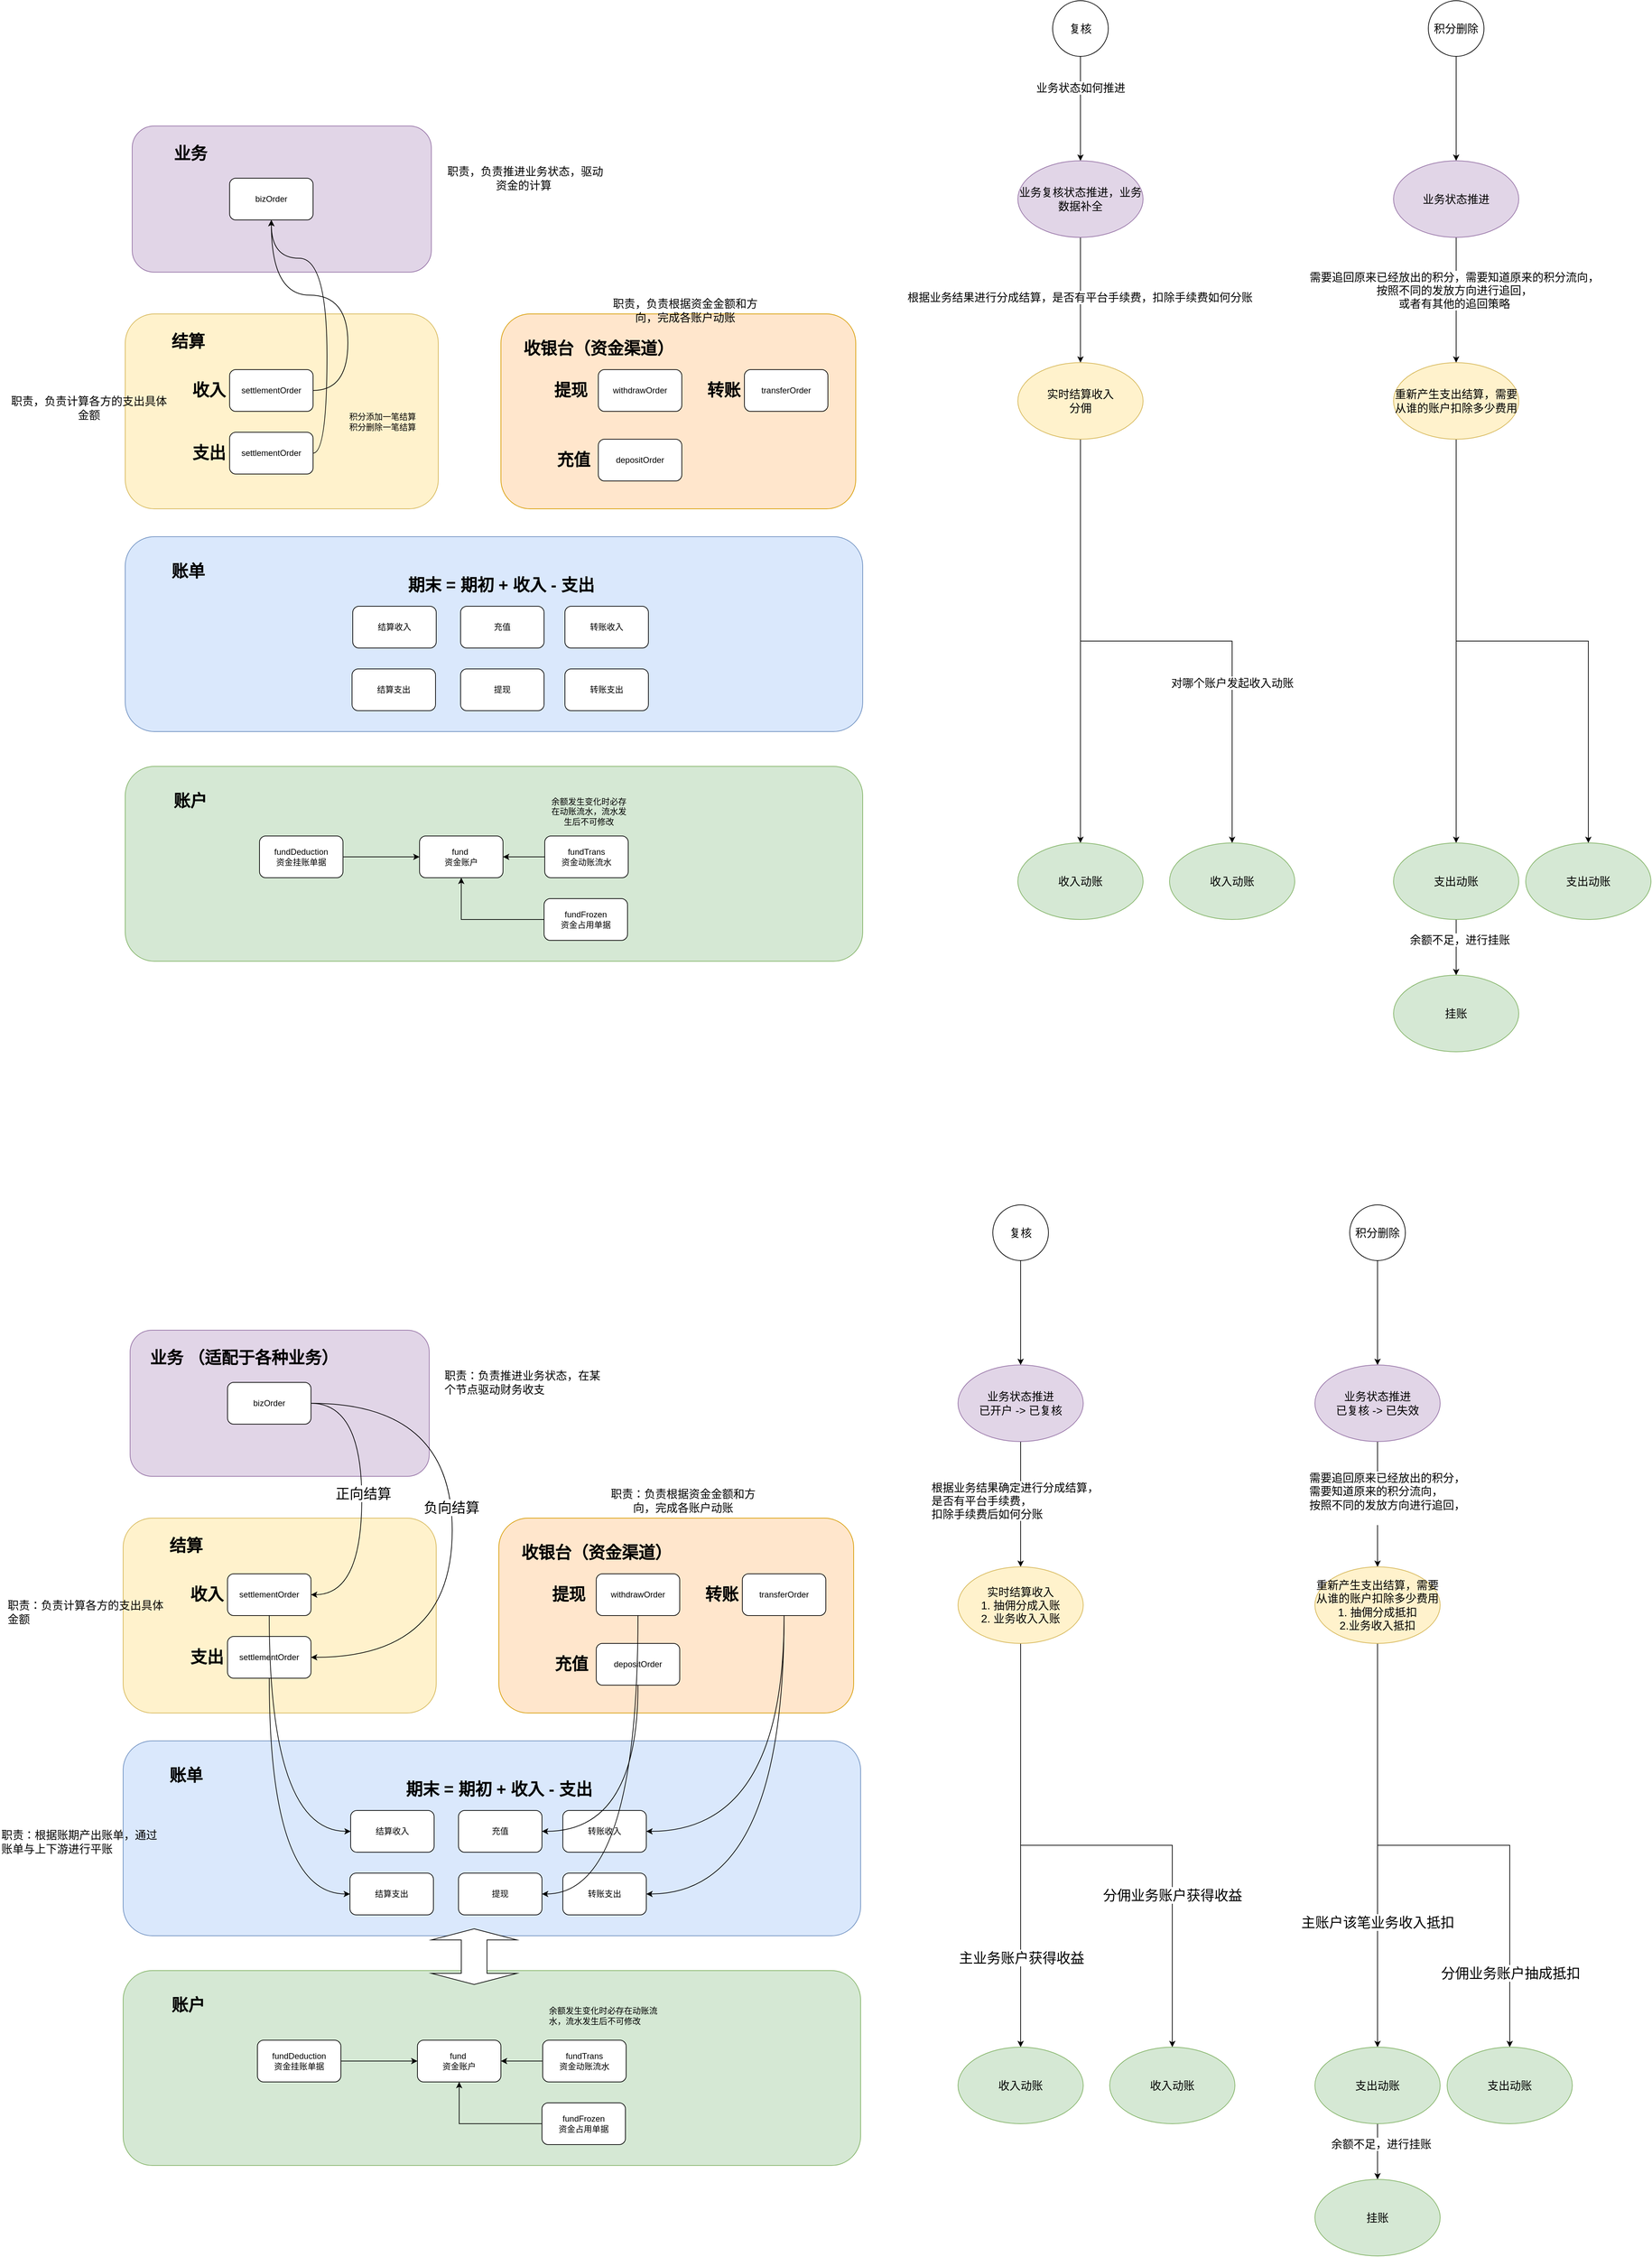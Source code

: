 <mxfile version="24.7.17">
  <diagram name="Page-1" id="vIbstCNoSWVD-QdiPi1U">
    <mxGraphModel dx="4247" dy="4295" grid="1" gridSize="10" guides="1" tooltips="1" connect="1" arrows="1" fold="1" page="1" pageScale="1" pageWidth="827" pageHeight="1169" math="0" shadow="0">
      <root>
        <mxCell id="0" />
        <mxCell id="1" parent="0" />
        <mxCell id="Ge4TA9jkR1d-FdP0cKFU-1" value="" style="rounded=1;whiteSpace=wrap;html=1;fillColor=#fff2cc;strokeColor=#d6b656;" parent="1" vertex="1">
          <mxGeometry x="-233" y="-1050" width="450" height="280" as="geometry" />
        </mxCell>
        <mxCell id="Ge4TA9jkR1d-FdP0cKFU-2" value="结算" style="text;strokeColor=none;fillColor=none;html=1;fontSize=24;fontStyle=1;verticalAlign=middle;align=center;" parent="1" vertex="1">
          <mxGeometry x="-193" y="-1030" width="100" height="40" as="geometry" />
        </mxCell>
        <mxCell id="Ge4TA9jkR1d-FdP0cKFU-3" value="settlementOrder" style="rounded=1;whiteSpace=wrap;html=1;" parent="1" vertex="1">
          <mxGeometry x="-83" y="-970" width="120" height="60" as="geometry" />
        </mxCell>
        <mxCell id="Ge4TA9jkR1d-FdP0cKFU-4" value="" style="rounded=1;whiteSpace=wrap;html=1;fillColor=#e1d5e7;strokeColor=#9673a6;" parent="1" vertex="1">
          <mxGeometry x="-223" y="-1320" width="430" height="210" as="geometry" />
        </mxCell>
        <mxCell id="Ge4TA9jkR1d-FdP0cKFU-5" value="&amp;nbsp;业务" style="text;strokeColor=none;fillColor=none;html=1;fontSize=24;fontStyle=1;verticalAlign=middle;align=center;" parent="1" vertex="1">
          <mxGeometry x="-193" y="-1300" width="100" height="40" as="geometry" />
        </mxCell>
        <mxCell id="Ge4TA9jkR1d-FdP0cKFU-6" value="bizOrder" style="rounded=1;whiteSpace=wrap;html=1;" parent="1" vertex="1">
          <mxGeometry x="-83" y="-1245" width="120" height="60" as="geometry" />
        </mxCell>
        <mxCell id="Ge4TA9jkR1d-FdP0cKFU-7" style="edgeStyle=orthogonalEdgeStyle;rounded=0;orthogonalLoop=1;jettySize=auto;html=1;exitX=1;exitY=0.5;exitDx=0;exitDy=0;entryX=0.5;entryY=1;entryDx=0;entryDy=0;curved=1;" parent="1" source="Ge4TA9jkR1d-FdP0cKFU-8" target="Ge4TA9jkR1d-FdP0cKFU-6" edge="1">
          <mxGeometry relative="1" as="geometry">
            <Array as="points">
              <mxPoint x="57" y="-850" />
              <mxPoint x="57" y="-1130" />
              <mxPoint x="-23" y="-1130" />
            </Array>
          </mxGeometry>
        </mxCell>
        <mxCell id="Ge4TA9jkR1d-FdP0cKFU-8" value="settlementOrder" style="rounded=1;whiteSpace=wrap;html=1;" parent="1" vertex="1">
          <mxGeometry x="-83" y="-880" width="120" height="60" as="geometry" />
        </mxCell>
        <mxCell id="Ge4TA9jkR1d-FdP0cKFU-9" value="收入" style="text;strokeColor=none;fillColor=none;html=1;fontSize=24;fontStyle=1;verticalAlign=middle;align=center;" parent="1" vertex="1">
          <mxGeometry x="-163" y="-960" width="100" height="40" as="geometry" />
        </mxCell>
        <mxCell id="Ge4TA9jkR1d-FdP0cKFU-10" value="支出" style="text;strokeColor=none;fillColor=none;html=1;fontSize=24;fontStyle=1;verticalAlign=middle;align=center;" parent="1" vertex="1">
          <mxGeometry x="-163" y="-870" width="100" height="40" as="geometry" />
        </mxCell>
        <mxCell id="Ge4TA9jkR1d-FdP0cKFU-11" style="edgeStyle=orthogonalEdgeStyle;rounded=0;orthogonalLoop=1;jettySize=auto;html=1;exitX=1;exitY=0.5;exitDx=0;exitDy=0;curved=1;" parent="1" source="Ge4TA9jkR1d-FdP0cKFU-3" target="Ge4TA9jkR1d-FdP0cKFU-6" edge="1">
          <mxGeometry relative="1" as="geometry">
            <mxPoint x="397" y="-1230" as="targetPoint" />
            <Array as="points">
              <mxPoint x="87" y="-940" />
              <mxPoint x="87" y="-1077" />
              <mxPoint x="-23" y="-1077" />
            </Array>
          </mxGeometry>
        </mxCell>
        <mxCell id="Ge4TA9jkR1d-FdP0cKFU-12" value="积分添加一笔结算&lt;div&gt;积分删除一笔结算&lt;/div&gt;" style="text;html=1;align=center;verticalAlign=middle;whiteSpace=wrap;rounded=0;" parent="1" vertex="1">
          <mxGeometry x="57" y="-910" width="160" height="30" as="geometry" />
        </mxCell>
        <mxCell id="Ge4TA9jkR1d-FdP0cKFU-13" value="" style="rounded=1;whiteSpace=wrap;html=1;fillColor=#ffe6cc;strokeColor=#d79b00;" parent="1" vertex="1">
          <mxGeometry x="307" y="-1050" width="510" height="280" as="geometry" />
        </mxCell>
        <mxCell id="Ge4TA9jkR1d-FdP0cKFU-15" value="收银台（资金渠道）" style="text;strokeColor=none;fillColor=none;html=1;fontSize=24;fontStyle=1;verticalAlign=middle;align=center;" parent="1" vertex="1">
          <mxGeometry x="397" y="-1020" width="100" height="40" as="geometry" />
        </mxCell>
        <mxCell id="Ge4TA9jkR1d-FdP0cKFU-16" value="withdrawOrder" style="rounded=1;whiteSpace=wrap;html=1;" parent="1" vertex="1">
          <mxGeometry x="447" y="-970" width="120" height="60" as="geometry" />
        </mxCell>
        <mxCell id="Ge4TA9jkR1d-FdP0cKFU-17" value="depositOrder" style="rounded=1;whiteSpace=wrap;html=1;" parent="1" vertex="1">
          <mxGeometry x="447" y="-870" width="120" height="60" as="geometry" />
        </mxCell>
        <mxCell id="Ge4TA9jkR1d-FdP0cKFU-18" value="提现" style="text;strokeColor=none;fillColor=none;html=1;fontSize=24;fontStyle=1;verticalAlign=middle;align=center;" parent="1" vertex="1">
          <mxGeometry x="357" y="-960" width="100" height="40" as="geometry" />
        </mxCell>
        <mxCell id="Ge4TA9jkR1d-FdP0cKFU-19" value="充值" style="text;strokeColor=none;fillColor=none;html=1;fontSize=24;fontStyle=1;verticalAlign=middle;align=center;" parent="1" vertex="1">
          <mxGeometry x="361" y="-860" width="100" height="40" as="geometry" />
        </mxCell>
        <mxCell id="Ge4TA9jkR1d-FdP0cKFU-20" value="transferOrder" style="rounded=1;whiteSpace=wrap;html=1;" parent="1" vertex="1">
          <mxGeometry x="657" y="-970" width="120" height="60" as="geometry" />
        </mxCell>
        <mxCell id="Ge4TA9jkR1d-FdP0cKFU-21" value="转账" style="text;strokeColor=none;fillColor=none;html=1;fontSize=24;fontStyle=1;verticalAlign=middle;align=center;" parent="1" vertex="1">
          <mxGeometry x="577" y="-960" width="100" height="40" as="geometry" />
        </mxCell>
        <mxCell id="Ge4TA9jkR1d-FdP0cKFU-22" value="" style="rounded=1;whiteSpace=wrap;html=1;fillColor=#dae8fc;strokeColor=#6c8ebf;" parent="1" vertex="1">
          <mxGeometry x="-233" y="-730" width="1060" height="280" as="geometry" />
        </mxCell>
        <mxCell id="Ge4TA9jkR1d-FdP0cKFU-23" value="账单" style="text;strokeColor=none;fillColor=none;html=1;fontSize=24;fontStyle=1;verticalAlign=middle;align=center;" parent="1" vertex="1">
          <mxGeometry x="-193" y="-700" width="100" height="40" as="geometry" />
        </mxCell>
        <mxCell id="Ge4TA9jkR1d-FdP0cKFU-24" value="期末 = 期初 + 收入 - 支出" style="text;strokeColor=none;fillColor=none;html=1;fontSize=24;fontStyle=1;verticalAlign=middle;align=center;" parent="1" vertex="1">
          <mxGeometry x="257" y="-680" width="100" height="40" as="geometry" />
        </mxCell>
        <mxCell id="Ge4TA9jkR1d-FdP0cKFU-25" value="结算收入" style="rounded=1;whiteSpace=wrap;html=1;" parent="1" vertex="1">
          <mxGeometry x="94" y="-630" width="120" height="60" as="geometry" />
        </mxCell>
        <mxCell id="Ge4TA9jkR1d-FdP0cKFU-26" value="充值" style="rounded=1;whiteSpace=wrap;html=1;" parent="1" vertex="1">
          <mxGeometry x="249" y="-630" width="120" height="60" as="geometry" />
        </mxCell>
        <mxCell id="Ge4TA9jkR1d-FdP0cKFU-27" value="转账收入" style="rounded=1;whiteSpace=wrap;html=1;" parent="1" vertex="1">
          <mxGeometry x="399" y="-630" width="120" height="60" as="geometry" />
        </mxCell>
        <mxCell id="Ge4TA9jkR1d-FdP0cKFU-28" value="结算支出" style="rounded=1;whiteSpace=wrap;html=1;" parent="1" vertex="1">
          <mxGeometry x="93" y="-540" width="120" height="60" as="geometry" />
        </mxCell>
        <mxCell id="Ge4TA9jkR1d-FdP0cKFU-29" value="提现" style="rounded=1;whiteSpace=wrap;html=1;" parent="1" vertex="1">
          <mxGeometry x="249" y="-540" width="120" height="60" as="geometry" />
        </mxCell>
        <mxCell id="Ge4TA9jkR1d-FdP0cKFU-30" value="转账支出" style="rounded=1;whiteSpace=wrap;html=1;" parent="1" vertex="1">
          <mxGeometry x="399" y="-540" width="120" height="60" as="geometry" />
        </mxCell>
        <mxCell id="Ge4TA9jkR1d-FdP0cKFU-31" value="" style="rounded=1;whiteSpace=wrap;html=1;fillColor=#d5e8d4;strokeColor=#82b366;" parent="1" vertex="1">
          <mxGeometry x="-233" y="-400" width="1060" height="280" as="geometry" />
        </mxCell>
        <mxCell id="Ge4TA9jkR1d-FdP0cKFU-32" value="账户" style="text;strokeColor=none;fillColor=none;html=1;fontSize=24;fontStyle=1;verticalAlign=middle;align=center;" parent="1" vertex="1">
          <mxGeometry x="-190" y="-370" width="100" height="40" as="geometry" />
        </mxCell>
        <mxCell id="Ge4TA9jkR1d-FdP0cKFU-33" value="fund&amp;nbsp;&lt;div&gt;资金账户&lt;/div&gt;" style="rounded=1;whiteSpace=wrap;html=1;" parent="1" vertex="1">
          <mxGeometry x="190" y="-300" width="120" height="60" as="geometry" />
        </mxCell>
        <mxCell id="Ge4TA9jkR1d-FdP0cKFU-34" style="edgeStyle=orthogonalEdgeStyle;rounded=0;orthogonalLoop=1;jettySize=auto;html=1;exitX=0;exitY=0.5;exitDx=0;exitDy=0;entryX=1;entryY=0.5;entryDx=0;entryDy=0;" parent="1" source="Ge4TA9jkR1d-FdP0cKFU-35" target="Ge4TA9jkR1d-FdP0cKFU-33" edge="1">
          <mxGeometry relative="1" as="geometry" />
        </mxCell>
        <mxCell id="Ge4TA9jkR1d-FdP0cKFU-35" value="fund&lt;span style=&quot;background-color: initial;&quot;&gt;T&lt;/span&gt;&lt;span style=&quot;background-color: initial;&quot;&gt;rans&lt;/span&gt;&lt;div&gt;&lt;div&gt;资金动账流水&lt;/div&gt;&lt;/div&gt;" style="rounded=1;whiteSpace=wrap;html=1;" parent="1" vertex="1">
          <mxGeometry x="370" y="-300" width="120" height="60" as="geometry" />
        </mxCell>
        <mxCell id="Ge4TA9jkR1d-FdP0cKFU-36" value="余额发生变化时必存在动账流水，流水发生后不可修改" style="text;html=1;align=center;verticalAlign=middle;whiteSpace=wrap;rounded=0;" parent="1" vertex="1">
          <mxGeometry x="377" y="-350" width="113" height="30" as="geometry" />
        </mxCell>
        <mxCell id="Ge4TA9jkR1d-FdP0cKFU-37" style="edgeStyle=orthogonalEdgeStyle;rounded=0;orthogonalLoop=1;jettySize=auto;html=1;exitX=0;exitY=0.5;exitDx=0;exitDy=0;" parent="1" source="Ge4TA9jkR1d-FdP0cKFU-38" target="Ge4TA9jkR1d-FdP0cKFU-33" edge="1">
          <mxGeometry relative="1" as="geometry" />
        </mxCell>
        <mxCell id="Ge4TA9jkR1d-FdP0cKFU-38" value="fundFrozen&lt;div&gt;&lt;div&gt;资金占用单据&lt;/div&gt;&lt;/div&gt;" style="rounded=1;whiteSpace=wrap;html=1;" parent="1" vertex="1">
          <mxGeometry x="369" y="-210" width="120" height="60" as="geometry" />
        </mxCell>
        <mxCell id="Ge4TA9jkR1d-FdP0cKFU-39" style="edgeStyle=orthogonalEdgeStyle;rounded=0;orthogonalLoop=1;jettySize=auto;html=1;exitX=1;exitY=0.5;exitDx=0;exitDy=0;" parent="1" source="Ge4TA9jkR1d-FdP0cKFU-40" target="Ge4TA9jkR1d-FdP0cKFU-33" edge="1">
          <mxGeometry relative="1" as="geometry" />
        </mxCell>
        <mxCell id="Ge4TA9jkR1d-FdP0cKFU-40" value="fundDeduction&lt;div&gt;&lt;div&gt;资金挂账单据&lt;/div&gt;&lt;/div&gt;" style="rounded=1;whiteSpace=wrap;html=1;" parent="1" vertex="1">
          <mxGeometry x="-40" y="-300" width="120" height="60" as="geometry" />
        </mxCell>
        <mxCell id="Ge4TA9jkR1d-FdP0cKFU-41" style="edgeStyle=orthogonalEdgeStyle;rounded=0;orthogonalLoop=1;jettySize=auto;html=1;exitX=0.5;exitY=1;exitDx=0;exitDy=0;entryX=0.5;entryY=0;entryDx=0;entryDy=0;" parent="1" source="Ge4TA9jkR1d-FdP0cKFU-43" target="Ge4TA9jkR1d-FdP0cKFU-47" edge="1">
          <mxGeometry relative="1" as="geometry" />
        </mxCell>
        <mxCell id="Ge4TA9jkR1d-FdP0cKFU-42" value="&lt;font style=&quot;font-size: 16px;&quot;&gt;业务状态如何推进&lt;/font&gt;" style="edgeLabel;html=1;align=center;verticalAlign=middle;resizable=0;points=[];" parent="Ge4TA9jkR1d-FdP0cKFU-41" vertex="1" connectable="0">
          <mxGeometry x="-0.388" relative="1" as="geometry">
            <mxPoint y="-1" as="offset" />
          </mxGeometry>
        </mxCell>
        <mxCell id="Ge4TA9jkR1d-FdP0cKFU-43" value="&lt;font style=&quot;font-size: 16px;&quot;&gt;复核&lt;/font&gt;" style="ellipse;whiteSpace=wrap;html=1;aspect=fixed;" parent="1" vertex="1">
          <mxGeometry x="1100" y="-1500" width="80" height="80" as="geometry" />
        </mxCell>
        <mxCell id="Ge4TA9jkR1d-FdP0cKFU-45" style="edgeStyle=orthogonalEdgeStyle;rounded=0;orthogonalLoop=1;jettySize=auto;html=1;exitX=0.5;exitY=1;exitDx=0;exitDy=0;entryX=0.5;entryY=0;entryDx=0;entryDy=0;" parent="1" source="Ge4TA9jkR1d-FdP0cKFU-47" target="Ge4TA9jkR1d-FdP0cKFU-52" edge="1">
          <mxGeometry relative="1" as="geometry" />
        </mxCell>
        <mxCell id="Ge4TA9jkR1d-FdP0cKFU-46" value="&lt;font style=&quot;font-size: 16px;&quot;&gt;根据业务结果进行分成结算，是否有平台手续费，扣除手续费如何分账&lt;/font&gt;" style="edgeLabel;html=1;align=center;verticalAlign=middle;resizable=0;points=[];" parent="Ge4TA9jkR1d-FdP0cKFU-45" vertex="1" connectable="0">
          <mxGeometry x="-0.04" y="-1" relative="1" as="geometry">
            <mxPoint y="-1" as="offset" />
          </mxGeometry>
        </mxCell>
        <mxCell id="Ge4TA9jkR1d-FdP0cKFU-47" value="&lt;font style=&quot;font-size: 16px;&quot;&gt;业务复核状态推进，业务数据补全&lt;/font&gt;" style="ellipse;whiteSpace=wrap;html=1;fillColor=#e1d5e7;strokeColor=#9673a6;" parent="1" vertex="1">
          <mxGeometry x="1050" y="-1270" width="180" height="110" as="geometry" />
        </mxCell>
        <mxCell id="Ge4TA9jkR1d-FdP0cKFU-49" style="edgeStyle=orthogonalEdgeStyle;rounded=0;orthogonalLoop=1;jettySize=auto;html=1;exitX=0.5;exitY=1;exitDx=0;exitDy=0;entryX=0.5;entryY=0;entryDx=0;entryDy=0;" parent="1" source="Ge4TA9jkR1d-FdP0cKFU-52" target="Ge4TA9jkR1d-FdP0cKFU-54" edge="1">
          <mxGeometry relative="1" as="geometry" />
        </mxCell>
        <mxCell id="Ge4TA9jkR1d-FdP0cKFU-50" style="edgeStyle=orthogonalEdgeStyle;rounded=0;orthogonalLoop=1;jettySize=auto;html=1;exitX=0.5;exitY=1;exitDx=0;exitDy=0;entryX=0.5;entryY=0;entryDx=0;entryDy=0;" parent="1" source="Ge4TA9jkR1d-FdP0cKFU-52" target="Ge4TA9jkR1d-FdP0cKFU-55" edge="1">
          <mxGeometry relative="1" as="geometry" />
        </mxCell>
        <mxCell id="Ge4TA9jkR1d-FdP0cKFU-51" value="&lt;font style=&quot;font-size: 16px;&quot;&gt;对哪个账户发起收入动账&lt;/font&gt;" style="edgeLabel;html=1;align=center;verticalAlign=middle;resizable=0;points=[];" parent="Ge4TA9jkR1d-FdP0cKFU-50" vertex="1" connectable="0">
          <mxGeometry x="0.422" relative="1" as="geometry">
            <mxPoint as="offset" />
          </mxGeometry>
        </mxCell>
        <mxCell id="Ge4TA9jkR1d-FdP0cKFU-52" value="&lt;font style=&quot;font-size: 16px;&quot;&gt;实时结算收入&lt;/font&gt;&lt;div style=&quot;font-size: 16px;&quot;&gt;&lt;font style=&quot;font-size: 16px;&quot;&gt;分佣&lt;/font&gt;&lt;/div&gt;" style="ellipse;whiteSpace=wrap;html=1;fillColor=#fff2cc;strokeColor=#d6b656;" parent="1" vertex="1">
          <mxGeometry x="1050" y="-980" width="180" height="110" as="geometry" />
        </mxCell>
        <mxCell id="Ge4TA9jkR1d-FdP0cKFU-54" value="&lt;font style=&quot;font-size: 16px;&quot;&gt;收入动账&lt;/font&gt;" style="ellipse;whiteSpace=wrap;html=1;fillColor=#d5e8d4;strokeColor=#82b366;" parent="1" vertex="1">
          <mxGeometry x="1050" y="-290" width="180" height="110" as="geometry" />
        </mxCell>
        <mxCell id="Ge4TA9jkR1d-FdP0cKFU-55" value="&lt;font style=&quot;font-size: 16px;&quot;&gt;收入动账&lt;/font&gt;" style="ellipse;whiteSpace=wrap;html=1;fillColor=#d5e8d4;strokeColor=#82b366;" parent="1" vertex="1">
          <mxGeometry x="1268" y="-290" width="180" height="110" as="geometry" />
        </mxCell>
        <mxCell id="Ge4TA9jkR1d-FdP0cKFU-56" style="edgeStyle=orthogonalEdgeStyle;rounded=0;orthogonalLoop=1;jettySize=auto;html=1;exitX=0.5;exitY=1;exitDx=0;exitDy=0;entryX=0.5;entryY=0;entryDx=0;entryDy=0;" parent="1" source="Ge4TA9jkR1d-FdP0cKFU-57" target="Ge4TA9jkR1d-FdP0cKFU-61" edge="1">
          <mxGeometry relative="1" as="geometry" />
        </mxCell>
        <mxCell id="Ge4TA9jkR1d-FdP0cKFU-57" value="&lt;font style=&quot;font-size: 16px;&quot;&gt;积分删除&lt;/font&gt;" style="ellipse;whiteSpace=wrap;html=1;aspect=fixed;" parent="1" vertex="1">
          <mxGeometry x="1640" y="-1500" width="80" height="80" as="geometry" />
        </mxCell>
        <mxCell id="Ge4TA9jkR1d-FdP0cKFU-58" style="edgeStyle=orthogonalEdgeStyle;rounded=0;orthogonalLoop=1;jettySize=auto;html=1;exitX=0.5;exitY=1;exitDx=0;exitDy=0;entryX=0.5;entryY=0;entryDx=0;entryDy=0;" parent="1" source="Ge4TA9jkR1d-FdP0cKFU-61" target="Ge4TA9jkR1d-FdP0cKFU-65" edge="1">
          <mxGeometry relative="1" as="geometry" />
        </mxCell>
        <mxCell id="Ge4TA9jkR1d-FdP0cKFU-59" value="&lt;font style=&quot;font-size: 16px;&quot;&gt;需要追回原来已经放出的积分，需要知道原来的积分流向，&lt;/font&gt;&lt;div&gt;&lt;font style=&quot;font-size: 16px;&quot;&gt;按照不同的发放方向进行追回，&lt;/font&gt;&lt;div style=&quot;font-size: 16px;&quot;&gt;&lt;font style=&quot;font-size: 16px;&quot;&gt;或者有其他的追回策略&lt;/font&gt;&lt;/div&gt;&lt;/div&gt;" style="edgeLabel;html=1;align=center;verticalAlign=middle;resizable=0;points=[];" parent="Ge4TA9jkR1d-FdP0cKFU-58" vertex="1" connectable="0">
          <mxGeometry x="-0.158" y="-3" relative="1" as="geometry">
            <mxPoint as="offset" />
          </mxGeometry>
        </mxCell>
        <mxCell id="Ge4TA9jkR1d-FdP0cKFU-61" value="&lt;font style=&quot;font-size: 16px;&quot;&gt;业务状态推进&lt;/font&gt;" style="ellipse;whiteSpace=wrap;html=1;fillColor=#e1d5e7;strokeColor=#9673a6;" parent="1" vertex="1">
          <mxGeometry x="1590" y="-1270" width="180" height="110" as="geometry" />
        </mxCell>
        <mxCell id="Ge4TA9jkR1d-FdP0cKFU-63" style="edgeStyle=orthogonalEdgeStyle;rounded=0;orthogonalLoop=1;jettySize=auto;html=1;exitX=0.5;exitY=1;exitDx=0;exitDy=0;entryX=0.5;entryY=0;entryDx=0;entryDy=0;" parent="1" source="Ge4TA9jkR1d-FdP0cKFU-65" target="Ge4TA9jkR1d-FdP0cKFU-68" edge="1">
          <mxGeometry relative="1" as="geometry" />
        </mxCell>
        <mxCell id="Ge4TA9jkR1d-FdP0cKFU-64" style="edgeStyle=orthogonalEdgeStyle;rounded=0;orthogonalLoop=1;jettySize=auto;html=1;exitX=0.5;exitY=1;exitDx=0;exitDy=0;entryX=0.5;entryY=0;entryDx=0;entryDy=0;" parent="1" source="Ge4TA9jkR1d-FdP0cKFU-65" target="Ge4TA9jkR1d-FdP0cKFU-70" edge="1">
          <mxGeometry relative="1" as="geometry" />
        </mxCell>
        <mxCell id="Ge4TA9jkR1d-FdP0cKFU-65" value="&lt;font style=&quot;font-size: 16px;&quot;&gt;重新产生支出结算，需要从谁的账户扣除多少费用&lt;/font&gt;" style="ellipse;whiteSpace=wrap;html=1;fillColor=#fff2cc;strokeColor=#d6b656;" parent="1" vertex="1">
          <mxGeometry x="1590" y="-980" width="180" height="110" as="geometry" />
        </mxCell>
        <mxCell id="Ge4TA9jkR1d-FdP0cKFU-66" style="edgeStyle=orthogonalEdgeStyle;rounded=0;orthogonalLoop=1;jettySize=auto;html=1;exitX=0.5;exitY=1;exitDx=0;exitDy=0;entryX=0.5;entryY=0;entryDx=0;entryDy=0;" parent="1" source="Ge4TA9jkR1d-FdP0cKFU-68" target="Ge4TA9jkR1d-FdP0cKFU-69" edge="1">
          <mxGeometry relative="1" as="geometry" />
        </mxCell>
        <mxCell id="Ge4TA9jkR1d-FdP0cKFU-67" value="&lt;font style=&quot;font-size: 16px;&quot;&gt;余额不足，进行挂账&lt;/font&gt;" style="edgeLabel;html=1;align=center;verticalAlign=middle;resizable=0;points=[];" parent="Ge4TA9jkR1d-FdP0cKFU-66" vertex="1" connectable="0">
          <mxGeometry x="-0.267" y="5" relative="1" as="geometry">
            <mxPoint y="-1" as="offset" />
          </mxGeometry>
        </mxCell>
        <mxCell id="Ge4TA9jkR1d-FdP0cKFU-68" value="&lt;font style=&quot;font-size: 16px;&quot;&gt;支出动账&lt;/font&gt;" style="ellipse;whiteSpace=wrap;html=1;fillColor=#d5e8d4;strokeColor=#82b366;" parent="1" vertex="1">
          <mxGeometry x="1590" y="-290" width="180" height="110" as="geometry" />
        </mxCell>
        <mxCell id="Ge4TA9jkR1d-FdP0cKFU-69" value="&lt;font style=&quot;font-size: 16px;&quot;&gt;挂账&lt;/font&gt;" style="ellipse;whiteSpace=wrap;html=1;fillColor=#d5e8d4;strokeColor=#82b366;" parent="1" vertex="1">
          <mxGeometry x="1590" y="-100" width="180" height="110" as="geometry" />
        </mxCell>
        <mxCell id="Ge4TA9jkR1d-FdP0cKFU-70" value="&lt;font style=&quot;font-size: 16px;&quot;&gt;支出动账&lt;/font&gt;" style="ellipse;whiteSpace=wrap;html=1;fillColor=#d5e8d4;strokeColor=#82b366;" parent="1" vertex="1">
          <mxGeometry x="1780" y="-290" width="180" height="110" as="geometry" />
        </mxCell>
        <mxCell id="Ge4TA9jkR1d-FdP0cKFU-76" value="职责，负责计算各方的支出具体金额" style="text;html=1;align=center;verticalAlign=middle;whiteSpace=wrap;rounded=0;fontSize=16;" parent="1" vertex="1">
          <mxGeometry x="-400" y="-930" width="230" height="30" as="geometry" />
        </mxCell>
        <mxCell id="Ge4TA9jkR1d-FdP0cKFU-77" value="&lt;font style=&quot;font-size: 16px;&quot;&gt;职责，负责推进业务状态，驱动资金的计算&amp;nbsp;&lt;/font&gt;" style="text;html=1;align=center;verticalAlign=middle;whiteSpace=wrap;rounded=0;fontSize=16;" parent="1" vertex="1">
          <mxGeometry x="227" y="-1260" width="230" height="30" as="geometry" />
        </mxCell>
        <mxCell id="Ge4TA9jkR1d-FdP0cKFU-78" value="职责，负责根据资金金额和方向，完成各账户动账" style="text;html=1;align=center;verticalAlign=middle;whiteSpace=wrap;rounded=0;fontSize=16;" parent="1" vertex="1">
          <mxGeometry x="457" y="-1070" width="230" height="30" as="geometry" />
        </mxCell>
        <mxCell id="AfEgoIHm8M-tmeLAP1zw-1" value="" style="rounded=1;whiteSpace=wrap;html=1;fillColor=#fff2cc;strokeColor=#d6b656;" vertex="1" parent="1">
          <mxGeometry x="-236" y="680" width="450" height="280" as="geometry" />
        </mxCell>
        <mxCell id="AfEgoIHm8M-tmeLAP1zw-2" value="结算" style="text;strokeColor=none;fillColor=none;html=1;fontSize=24;fontStyle=1;verticalAlign=middle;align=center;" vertex="1" parent="1">
          <mxGeometry x="-196" y="700" width="100" height="40" as="geometry" />
        </mxCell>
        <mxCell id="AfEgoIHm8M-tmeLAP1zw-3" value="settlementOrder" style="rounded=1;whiteSpace=wrap;html=1;" vertex="1" parent="1">
          <mxGeometry x="-86" y="760" width="120" height="60" as="geometry" />
        </mxCell>
        <mxCell id="AfEgoIHm8M-tmeLAP1zw-4" value="" style="rounded=1;whiteSpace=wrap;html=1;fillColor=#e1d5e7;strokeColor=#9673a6;" vertex="1" parent="1">
          <mxGeometry x="-226" y="410" width="430" height="210" as="geometry" />
        </mxCell>
        <mxCell id="AfEgoIHm8M-tmeLAP1zw-5" value="&amp;nbsp;业务 （适配于各种业务）" style="text;strokeColor=none;fillColor=none;html=1;fontSize=24;fontStyle=1;verticalAlign=middle;align=center;" vertex="1" parent="1">
          <mxGeometry x="-116" y="430" width="100" height="40" as="geometry" />
        </mxCell>
        <mxCell id="AfEgoIHm8M-tmeLAP1zw-68" style="edgeStyle=orthogonalEdgeStyle;rounded=0;orthogonalLoop=1;jettySize=auto;html=1;exitX=1;exitY=0.5;exitDx=0;exitDy=0;entryX=1;entryY=0.5;entryDx=0;entryDy=0;curved=1;" edge="1" parent="1" source="AfEgoIHm8M-tmeLAP1zw-6" target="AfEgoIHm8M-tmeLAP1zw-3">
          <mxGeometry relative="1" as="geometry">
            <Array as="points">
              <mxPoint x="107" y="515" />
              <mxPoint x="107" y="790" />
            </Array>
          </mxGeometry>
        </mxCell>
        <mxCell id="AfEgoIHm8M-tmeLAP1zw-69" value="正向结算" style="edgeLabel;html=1;align=center;verticalAlign=middle;resizable=0;points=[];fontSize=20;" vertex="1" connectable="0" parent="AfEgoIHm8M-tmeLAP1zw-68">
          <mxGeometry x="-0.036" y="2" relative="1" as="geometry">
            <mxPoint y="-1" as="offset" />
          </mxGeometry>
        </mxCell>
        <mxCell id="AfEgoIHm8M-tmeLAP1zw-70" style="edgeStyle=orthogonalEdgeStyle;rounded=0;orthogonalLoop=1;jettySize=auto;html=1;exitX=1;exitY=0.5;exitDx=0;exitDy=0;entryX=1;entryY=0.5;entryDx=0;entryDy=0;curved=1;" edge="1" parent="1" source="AfEgoIHm8M-tmeLAP1zw-6" target="AfEgoIHm8M-tmeLAP1zw-8">
          <mxGeometry relative="1" as="geometry">
            <Array as="points">
              <mxPoint x="237" y="515" />
              <mxPoint x="237" y="880" />
            </Array>
          </mxGeometry>
        </mxCell>
        <mxCell id="AfEgoIHm8M-tmeLAP1zw-71" value="&amp;nbsp;负向结算" style="edgeLabel;html=1;align=center;verticalAlign=middle;resizable=0;points=[];fontSize=20;" vertex="1" connectable="0" parent="AfEgoIHm8M-tmeLAP1zw-70">
          <mxGeometry x="-0.089" y="-4" relative="1" as="geometry">
            <mxPoint y="1" as="offset" />
          </mxGeometry>
        </mxCell>
        <mxCell id="AfEgoIHm8M-tmeLAP1zw-6" value="bizOrder" style="rounded=1;whiteSpace=wrap;html=1;" vertex="1" parent="1">
          <mxGeometry x="-86" y="485" width="120" height="60" as="geometry" />
        </mxCell>
        <mxCell id="AfEgoIHm8M-tmeLAP1zw-8" value="settlementOrder" style="rounded=1;whiteSpace=wrap;html=1;" vertex="1" parent="1">
          <mxGeometry x="-86" y="850" width="120" height="60" as="geometry" />
        </mxCell>
        <mxCell id="AfEgoIHm8M-tmeLAP1zw-9" value="收入" style="text;strokeColor=none;fillColor=none;html=1;fontSize=24;fontStyle=1;verticalAlign=middle;align=center;" vertex="1" parent="1">
          <mxGeometry x="-166" y="770" width="100" height="40" as="geometry" />
        </mxCell>
        <mxCell id="AfEgoIHm8M-tmeLAP1zw-10" value="支出" style="text;strokeColor=none;fillColor=none;html=1;fontSize=24;fontStyle=1;verticalAlign=middle;align=center;" vertex="1" parent="1">
          <mxGeometry x="-166" y="860" width="100" height="40" as="geometry" />
        </mxCell>
        <mxCell id="AfEgoIHm8M-tmeLAP1zw-13" value="" style="rounded=1;whiteSpace=wrap;html=1;fillColor=#ffe6cc;strokeColor=#d79b00;" vertex="1" parent="1">
          <mxGeometry x="304" y="680" width="510" height="280" as="geometry" />
        </mxCell>
        <mxCell id="AfEgoIHm8M-tmeLAP1zw-14" value="收银台（资金渠道）" style="text;strokeColor=none;fillColor=none;html=1;fontSize=24;fontStyle=1;verticalAlign=middle;align=center;" vertex="1" parent="1">
          <mxGeometry x="394" y="710" width="100" height="40" as="geometry" />
        </mxCell>
        <mxCell id="AfEgoIHm8M-tmeLAP1zw-15" value="withdrawOrder" style="rounded=1;whiteSpace=wrap;html=1;" vertex="1" parent="1">
          <mxGeometry x="444" y="760" width="120" height="60" as="geometry" />
        </mxCell>
        <mxCell id="AfEgoIHm8M-tmeLAP1zw-16" value="depositOrder" style="rounded=1;whiteSpace=wrap;html=1;" vertex="1" parent="1">
          <mxGeometry x="444" y="860" width="120" height="60" as="geometry" />
        </mxCell>
        <mxCell id="AfEgoIHm8M-tmeLAP1zw-17" value="提现" style="text;strokeColor=none;fillColor=none;html=1;fontSize=24;fontStyle=1;verticalAlign=middle;align=center;" vertex="1" parent="1">
          <mxGeometry x="354" y="770" width="100" height="40" as="geometry" />
        </mxCell>
        <mxCell id="AfEgoIHm8M-tmeLAP1zw-18" value="充值" style="text;strokeColor=none;fillColor=none;html=1;fontSize=24;fontStyle=1;verticalAlign=middle;align=center;" vertex="1" parent="1">
          <mxGeometry x="358" y="870" width="100" height="40" as="geometry" />
        </mxCell>
        <mxCell id="AfEgoIHm8M-tmeLAP1zw-19" value="transferOrder" style="rounded=1;whiteSpace=wrap;html=1;" vertex="1" parent="1">
          <mxGeometry x="654" y="760" width="120" height="60" as="geometry" />
        </mxCell>
        <mxCell id="AfEgoIHm8M-tmeLAP1zw-20" value="转账" style="text;strokeColor=none;fillColor=none;html=1;fontSize=24;fontStyle=1;verticalAlign=middle;align=center;" vertex="1" parent="1">
          <mxGeometry x="574" y="770" width="100" height="40" as="geometry" />
        </mxCell>
        <mxCell id="AfEgoIHm8M-tmeLAP1zw-21" value="" style="rounded=1;whiteSpace=wrap;html=1;fillColor=#dae8fc;strokeColor=#6c8ebf;" vertex="1" parent="1">
          <mxGeometry x="-236" y="1000" width="1060" height="280" as="geometry" />
        </mxCell>
        <mxCell id="AfEgoIHm8M-tmeLAP1zw-22" value="账单" style="text;strokeColor=none;fillColor=none;html=1;fontSize=24;fontStyle=1;verticalAlign=middle;align=center;" vertex="1" parent="1">
          <mxGeometry x="-196" y="1030" width="100" height="40" as="geometry" />
        </mxCell>
        <mxCell id="AfEgoIHm8M-tmeLAP1zw-23" value="期末 = 期初 + 收入 - 支出" style="text;strokeColor=none;fillColor=none;html=1;fontSize=24;fontStyle=1;verticalAlign=middle;align=center;" vertex="1" parent="1">
          <mxGeometry x="254" y="1050" width="100" height="40" as="geometry" />
        </mxCell>
        <mxCell id="AfEgoIHm8M-tmeLAP1zw-24" value="结算收入" style="rounded=1;whiteSpace=wrap;html=1;" vertex="1" parent="1">
          <mxGeometry x="91" y="1100" width="120" height="60" as="geometry" />
        </mxCell>
        <mxCell id="AfEgoIHm8M-tmeLAP1zw-25" value="充值" style="rounded=1;whiteSpace=wrap;html=1;" vertex="1" parent="1">
          <mxGeometry x="246" y="1100" width="120" height="60" as="geometry" />
        </mxCell>
        <mxCell id="AfEgoIHm8M-tmeLAP1zw-26" value="转账收入" style="rounded=1;whiteSpace=wrap;html=1;" vertex="1" parent="1">
          <mxGeometry x="396" y="1100" width="120" height="60" as="geometry" />
        </mxCell>
        <mxCell id="AfEgoIHm8M-tmeLAP1zw-27" value="结算支出" style="rounded=1;whiteSpace=wrap;html=1;" vertex="1" parent="1">
          <mxGeometry x="90" y="1190" width="120" height="60" as="geometry" />
        </mxCell>
        <mxCell id="AfEgoIHm8M-tmeLAP1zw-28" value="提现" style="rounded=1;whiteSpace=wrap;html=1;" vertex="1" parent="1">
          <mxGeometry x="246" y="1190" width="120" height="60" as="geometry" />
        </mxCell>
        <mxCell id="AfEgoIHm8M-tmeLAP1zw-29" value="转账支出" style="rounded=1;whiteSpace=wrap;html=1;" vertex="1" parent="1">
          <mxGeometry x="396" y="1190" width="120" height="60" as="geometry" />
        </mxCell>
        <mxCell id="AfEgoIHm8M-tmeLAP1zw-30" value="" style="rounded=1;whiteSpace=wrap;html=1;fillColor=#d5e8d4;strokeColor=#82b366;" vertex="1" parent="1">
          <mxGeometry x="-236" y="1330" width="1060" height="280" as="geometry" />
        </mxCell>
        <mxCell id="AfEgoIHm8M-tmeLAP1zw-31" value="账户" style="text;strokeColor=none;fillColor=none;html=1;fontSize=24;fontStyle=1;verticalAlign=middle;align=center;" vertex="1" parent="1">
          <mxGeometry x="-193" y="1360" width="100" height="40" as="geometry" />
        </mxCell>
        <mxCell id="AfEgoIHm8M-tmeLAP1zw-32" value="fund&amp;nbsp;&lt;div&gt;资金账户&lt;/div&gt;" style="rounded=1;whiteSpace=wrap;html=1;" vertex="1" parent="1">
          <mxGeometry x="187" y="1430" width="120" height="60" as="geometry" />
        </mxCell>
        <mxCell id="AfEgoIHm8M-tmeLAP1zw-33" style="edgeStyle=orthogonalEdgeStyle;rounded=0;orthogonalLoop=1;jettySize=auto;html=1;exitX=0;exitY=0.5;exitDx=0;exitDy=0;entryX=1;entryY=0.5;entryDx=0;entryDy=0;" edge="1" parent="1" source="AfEgoIHm8M-tmeLAP1zw-34" target="AfEgoIHm8M-tmeLAP1zw-32">
          <mxGeometry relative="1" as="geometry" />
        </mxCell>
        <mxCell id="AfEgoIHm8M-tmeLAP1zw-34" value="fund&lt;span style=&quot;background-color: initial;&quot;&gt;T&lt;/span&gt;&lt;span style=&quot;background-color: initial;&quot;&gt;rans&lt;/span&gt;&lt;div&gt;&lt;div&gt;资金动账流水&lt;/div&gt;&lt;/div&gt;" style="rounded=1;whiteSpace=wrap;html=1;" vertex="1" parent="1">
          <mxGeometry x="367" y="1430" width="120" height="60" as="geometry" />
        </mxCell>
        <mxCell id="AfEgoIHm8M-tmeLAP1zw-35" value="余额发生变化时必存在动账流水，流水发生后不可修改" style="text;html=1;align=left;verticalAlign=middle;whiteSpace=wrap;rounded=0;" vertex="1" parent="1">
          <mxGeometry x="374" y="1380" width="163" height="30" as="geometry" />
        </mxCell>
        <mxCell id="AfEgoIHm8M-tmeLAP1zw-36" style="edgeStyle=orthogonalEdgeStyle;rounded=0;orthogonalLoop=1;jettySize=auto;html=1;exitX=0;exitY=0.5;exitDx=0;exitDy=0;" edge="1" parent="1" source="AfEgoIHm8M-tmeLAP1zw-37" target="AfEgoIHm8M-tmeLAP1zw-32">
          <mxGeometry relative="1" as="geometry" />
        </mxCell>
        <mxCell id="AfEgoIHm8M-tmeLAP1zw-37" value="fundFrozen&lt;div&gt;&lt;div&gt;资金占用单据&lt;/div&gt;&lt;/div&gt;" style="rounded=1;whiteSpace=wrap;html=1;" vertex="1" parent="1">
          <mxGeometry x="366" y="1520" width="120" height="60" as="geometry" />
        </mxCell>
        <mxCell id="AfEgoIHm8M-tmeLAP1zw-38" style="edgeStyle=orthogonalEdgeStyle;rounded=0;orthogonalLoop=1;jettySize=auto;html=1;exitX=1;exitY=0.5;exitDx=0;exitDy=0;" edge="1" parent="1" source="AfEgoIHm8M-tmeLAP1zw-39" target="AfEgoIHm8M-tmeLAP1zw-32">
          <mxGeometry relative="1" as="geometry" />
        </mxCell>
        <mxCell id="AfEgoIHm8M-tmeLAP1zw-39" value="fundDeduction&lt;div&gt;&lt;div&gt;资金挂账单据&lt;/div&gt;&lt;/div&gt;" style="rounded=1;whiteSpace=wrap;html=1;" vertex="1" parent="1">
          <mxGeometry x="-43" y="1430" width="120" height="60" as="geometry" />
        </mxCell>
        <mxCell id="AfEgoIHm8M-tmeLAP1zw-40" style="edgeStyle=orthogonalEdgeStyle;rounded=0;orthogonalLoop=1;jettySize=auto;html=1;exitX=0.5;exitY=1;exitDx=0;exitDy=0;entryX=0.5;entryY=0;entryDx=0;entryDy=0;" edge="1" parent="1" source="AfEgoIHm8M-tmeLAP1zw-42" target="AfEgoIHm8M-tmeLAP1zw-45">
          <mxGeometry relative="1" as="geometry" />
        </mxCell>
        <mxCell id="AfEgoIHm8M-tmeLAP1zw-42" value="&lt;font style=&quot;font-size: 16px;&quot;&gt;复核&lt;/font&gt;" style="ellipse;whiteSpace=wrap;html=1;aspect=fixed;" vertex="1" parent="1">
          <mxGeometry x="1014" y="230" width="80" height="80" as="geometry" />
        </mxCell>
        <mxCell id="AfEgoIHm8M-tmeLAP1zw-43" style="edgeStyle=orthogonalEdgeStyle;rounded=0;orthogonalLoop=1;jettySize=auto;html=1;exitX=0.5;exitY=1;exitDx=0;exitDy=0;entryX=0.5;entryY=0;entryDx=0;entryDy=0;" edge="1" parent="1" source="AfEgoIHm8M-tmeLAP1zw-45" target="AfEgoIHm8M-tmeLAP1zw-49">
          <mxGeometry relative="1" as="geometry" />
        </mxCell>
        <mxCell id="AfEgoIHm8M-tmeLAP1zw-44" value="&lt;font style=&quot;font-size: 16px;&quot;&gt;根据业务结果确定进行分成结算，&lt;/font&gt;&lt;div style=&quot;&quot;&gt;&lt;font style=&quot;font-size: 16px;&quot;&gt;是否有平台手续费，&lt;/font&gt;&lt;/div&gt;&lt;div style=&quot;&quot;&gt;&lt;font style=&quot;font-size: 16px;&quot;&gt;扣除手续费后如何分账&lt;/font&gt;&lt;/div&gt;" style="edgeLabel;html=1;align=left;verticalAlign=middle;resizable=0;points=[];" vertex="1" connectable="0" parent="AfEgoIHm8M-tmeLAP1zw-43">
          <mxGeometry x="-0.04" y="-1" relative="1" as="geometry">
            <mxPoint x="-129" y="-2" as="offset" />
          </mxGeometry>
        </mxCell>
        <mxCell id="AfEgoIHm8M-tmeLAP1zw-45" value="&lt;font style=&quot;font-size: 16px;&quot;&gt;业务状态推进&lt;/font&gt;&lt;div&gt;&lt;font style=&quot;font-size: 16px;&quot;&gt;已开户 -&amp;gt; 已复核&lt;/font&gt;&lt;/div&gt;" style="ellipse;whiteSpace=wrap;html=1;fillColor=#e1d5e7;strokeColor=#9673a6;" vertex="1" parent="1">
          <mxGeometry x="964" y="460" width="180" height="110" as="geometry" />
        </mxCell>
        <mxCell id="AfEgoIHm8M-tmeLAP1zw-46" style="edgeStyle=orthogonalEdgeStyle;rounded=0;orthogonalLoop=1;jettySize=auto;html=1;exitX=0.5;exitY=1;exitDx=0;exitDy=0;entryX=0.5;entryY=0;entryDx=0;entryDy=0;" edge="1" parent="1" source="AfEgoIHm8M-tmeLAP1zw-49" target="AfEgoIHm8M-tmeLAP1zw-50">
          <mxGeometry relative="1" as="geometry" />
        </mxCell>
        <mxCell id="AfEgoIHm8M-tmeLAP1zw-80" value="&lt;font style=&quot;font-size: 20px;&quot;&gt;主业务账户获得收益&lt;/font&gt;" style="edgeLabel;html=1;align=center;verticalAlign=middle;resizable=0;points=[];" vertex="1" connectable="0" parent="AfEgoIHm8M-tmeLAP1zw-46">
          <mxGeometry x="0.226" y="1" relative="1" as="geometry">
            <mxPoint y="95" as="offset" />
          </mxGeometry>
        </mxCell>
        <mxCell id="AfEgoIHm8M-tmeLAP1zw-47" style="edgeStyle=orthogonalEdgeStyle;rounded=0;orthogonalLoop=1;jettySize=auto;html=1;exitX=0.5;exitY=1;exitDx=0;exitDy=0;entryX=0.5;entryY=0;entryDx=0;entryDy=0;" edge="1" parent="1" source="AfEgoIHm8M-tmeLAP1zw-49" target="AfEgoIHm8M-tmeLAP1zw-51">
          <mxGeometry relative="1" as="geometry" />
        </mxCell>
        <mxCell id="AfEgoIHm8M-tmeLAP1zw-48" value="&lt;font style=&quot;font-size: 20px;&quot;&gt;分佣业务账户获得收益&lt;/font&gt;" style="edgeLabel;html=1;align=center;verticalAlign=middle;resizable=0;points=[];" vertex="1" connectable="0" parent="AfEgoIHm8M-tmeLAP1zw-47">
          <mxGeometry x="0.422" relative="1" as="geometry">
            <mxPoint y="11" as="offset" />
          </mxGeometry>
        </mxCell>
        <mxCell id="AfEgoIHm8M-tmeLAP1zw-49" value="&lt;font style=&quot;font-size: 16px;&quot;&gt;实时结算收入&lt;/font&gt;&lt;div style=&quot;font-size: 16px;&quot;&gt;&lt;span style=&quot;background-color: initial;&quot;&gt;1. 抽佣分成入账&lt;/span&gt;&lt;/div&gt;&lt;div style=&quot;font-size: 16px;&quot;&gt;2. 业务收入入账&lt;/div&gt;" style="ellipse;whiteSpace=wrap;html=1;fillColor=#fff2cc;strokeColor=#d6b656;align=center;" vertex="1" parent="1">
          <mxGeometry x="964" y="750" width="180" height="110" as="geometry" />
        </mxCell>
        <mxCell id="AfEgoIHm8M-tmeLAP1zw-50" value="&lt;font style=&quot;font-size: 16px;&quot;&gt;收入动账&lt;/font&gt;" style="ellipse;whiteSpace=wrap;html=1;fillColor=#d5e8d4;strokeColor=#82b366;" vertex="1" parent="1">
          <mxGeometry x="964" y="1440" width="180" height="110" as="geometry" />
        </mxCell>
        <mxCell id="AfEgoIHm8M-tmeLAP1zw-51" value="&lt;font style=&quot;font-size: 16px;&quot;&gt;收入动账&lt;/font&gt;" style="ellipse;whiteSpace=wrap;html=1;fillColor=#d5e8d4;strokeColor=#82b366;" vertex="1" parent="1">
          <mxGeometry x="1182" y="1440" width="180" height="110" as="geometry" />
        </mxCell>
        <mxCell id="AfEgoIHm8M-tmeLAP1zw-52" style="edgeStyle=orthogonalEdgeStyle;rounded=0;orthogonalLoop=1;jettySize=auto;html=1;exitX=0.5;exitY=1;exitDx=0;exitDy=0;entryX=0.5;entryY=0;entryDx=0;entryDy=0;" edge="1" parent="1" source="AfEgoIHm8M-tmeLAP1zw-53" target="AfEgoIHm8M-tmeLAP1zw-56">
          <mxGeometry relative="1" as="geometry" />
        </mxCell>
        <mxCell id="AfEgoIHm8M-tmeLAP1zw-53" value="&lt;font style=&quot;font-size: 16px;&quot;&gt;积分删除&lt;/font&gt;" style="ellipse;whiteSpace=wrap;html=1;aspect=fixed;" vertex="1" parent="1">
          <mxGeometry x="1527" y="230" width="80" height="80" as="geometry" />
        </mxCell>
        <mxCell id="AfEgoIHm8M-tmeLAP1zw-54" style="edgeStyle=orthogonalEdgeStyle;rounded=0;orthogonalLoop=1;jettySize=auto;html=1;exitX=0.5;exitY=1;exitDx=0;exitDy=0;entryX=0.5;entryY=0;entryDx=0;entryDy=0;" edge="1" parent="1" source="AfEgoIHm8M-tmeLAP1zw-56" target="AfEgoIHm8M-tmeLAP1zw-59">
          <mxGeometry relative="1" as="geometry" />
        </mxCell>
        <mxCell id="AfEgoIHm8M-tmeLAP1zw-55" value="&lt;font style=&quot;font-size: 16px;&quot;&gt;需要追回原来已经放出的积分，&lt;/font&gt;&lt;div&gt;&lt;font style=&quot;font-size: 16px;&quot;&gt;需要知道原来的积分流向，&lt;/font&gt;&lt;div&gt;&lt;font style=&quot;font-size: 16px;&quot;&gt;按照不同的发放方向进行追回，&lt;/font&gt;&lt;div style=&quot;font-size: 16px;&quot;&gt;&lt;br&gt;&lt;/div&gt;&lt;/div&gt;&lt;/div&gt;" style="edgeLabel;html=1;align=left;verticalAlign=middle;resizable=0;points=[];" vertex="1" connectable="0" parent="AfEgoIHm8M-tmeLAP1zw-54">
          <mxGeometry x="-0.158" y="-3" relative="1" as="geometry">
            <mxPoint x="-97" y="5" as="offset" />
          </mxGeometry>
        </mxCell>
        <mxCell id="AfEgoIHm8M-tmeLAP1zw-56" value="&lt;font style=&quot;font-size: 16px;&quot;&gt;业务状态推进&lt;/font&gt;&lt;div&gt;&lt;font style=&quot;font-size: 16px;&quot;&gt;已复核 -&amp;gt; 已失效&lt;/font&gt;&lt;/div&gt;" style="ellipse;whiteSpace=wrap;html=1;fillColor=#e1d5e7;strokeColor=#9673a6;" vertex="1" parent="1">
          <mxGeometry x="1477" y="460" width="180" height="110" as="geometry" />
        </mxCell>
        <mxCell id="AfEgoIHm8M-tmeLAP1zw-57" style="edgeStyle=orthogonalEdgeStyle;rounded=0;orthogonalLoop=1;jettySize=auto;html=1;exitX=0.5;exitY=1;exitDx=0;exitDy=0;entryX=0.5;entryY=0;entryDx=0;entryDy=0;" edge="1" parent="1" source="AfEgoIHm8M-tmeLAP1zw-59" target="AfEgoIHm8M-tmeLAP1zw-62">
          <mxGeometry relative="1" as="geometry" />
        </mxCell>
        <mxCell id="AfEgoIHm8M-tmeLAP1zw-81" value="&lt;font style=&quot;font-size: 20px;&quot;&gt;主账户该笔业务收入抵扣&lt;/font&gt;" style="edgeLabel;html=1;align=center;verticalAlign=middle;resizable=0;points=[];" vertex="1" connectable="0" parent="AfEgoIHm8M-tmeLAP1zw-57">
          <mxGeometry x="0.379" relative="1" as="geometry">
            <mxPoint as="offset" />
          </mxGeometry>
        </mxCell>
        <mxCell id="AfEgoIHm8M-tmeLAP1zw-58" style="edgeStyle=orthogonalEdgeStyle;rounded=0;orthogonalLoop=1;jettySize=auto;html=1;exitX=0.5;exitY=1;exitDx=0;exitDy=0;entryX=0.5;entryY=0;entryDx=0;entryDy=0;" edge="1" parent="1" source="AfEgoIHm8M-tmeLAP1zw-59" target="AfEgoIHm8M-tmeLAP1zw-64">
          <mxGeometry relative="1" as="geometry" />
        </mxCell>
        <mxCell id="AfEgoIHm8M-tmeLAP1zw-82" value="&lt;font style=&quot;font-size: 20px;&quot;&gt;分佣业务账户抽成抵扣&lt;/font&gt;" style="edgeLabel;html=1;align=center;verticalAlign=middle;resizable=0;points=[];" vertex="1" connectable="0" parent="AfEgoIHm8M-tmeLAP1zw-58">
          <mxGeometry x="0.72" y="1" relative="1" as="geometry">
            <mxPoint y="1" as="offset" />
          </mxGeometry>
        </mxCell>
        <mxCell id="AfEgoIHm8M-tmeLAP1zw-59" value="&lt;font style=&quot;font-size: 16px;&quot;&gt;重新产生支出结算，需要从谁的账户扣除多少费用&lt;/font&gt;&lt;div&gt;&lt;font style=&quot;font-size: 16px;&quot;&gt;1. 抽佣分成抵扣&lt;/font&gt;&lt;/div&gt;&lt;div&gt;&lt;font style=&quot;font-size: 16px;&quot;&gt;2.业务收入抵扣&lt;/font&gt;&lt;/div&gt;" style="ellipse;whiteSpace=wrap;html=1;fillColor=#fff2cc;strokeColor=#d6b656;" vertex="1" parent="1">
          <mxGeometry x="1477" y="750" width="180" height="110" as="geometry" />
        </mxCell>
        <mxCell id="AfEgoIHm8M-tmeLAP1zw-60" style="edgeStyle=orthogonalEdgeStyle;rounded=0;orthogonalLoop=1;jettySize=auto;html=1;exitX=0.5;exitY=1;exitDx=0;exitDy=0;entryX=0.5;entryY=0;entryDx=0;entryDy=0;" edge="1" parent="1" source="AfEgoIHm8M-tmeLAP1zw-62" target="AfEgoIHm8M-tmeLAP1zw-63">
          <mxGeometry relative="1" as="geometry" />
        </mxCell>
        <mxCell id="AfEgoIHm8M-tmeLAP1zw-61" value="&lt;font style=&quot;font-size: 16px;&quot;&gt;余额不足，进行挂账&lt;/font&gt;" style="edgeLabel;html=1;align=center;verticalAlign=middle;resizable=0;points=[];" vertex="1" connectable="0" parent="AfEgoIHm8M-tmeLAP1zw-60">
          <mxGeometry x="-0.267" y="5" relative="1" as="geometry">
            <mxPoint y="-1" as="offset" />
          </mxGeometry>
        </mxCell>
        <mxCell id="AfEgoIHm8M-tmeLAP1zw-62" value="&lt;font style=&quot;font-size: 16px;&quot;&gt;支出动账&lt;/font&gt;" style="ellipse;whiteSpace=wrap;html=1;fillColor=#d5e8d4;strokeColor=#82b366;" vertex="1" parent="1">
          <mxGeometry x="1477" y="1440" width="180" height="110" as="geometry" />
        </mxCell>
        <mxCell id="AfEgoIHm8M-tmeLAP1zw-63" value="&lt;font style=&quot;font-size: 16px;&quot;&gt;挂账&lt;/font&gt;" style="ellipse;whiteSpace=wrap;html=1;fillColor=#d5e8d4;strokeColor=#82b366;" vertex="1" parent="1">
          <mxGeometry x="1477" y="1630" width="180" height="110" as="geometry" />
        </mxCell>
        <mxCell id="AfEgoIHm8M-tmeLAP1zw-64" value="&lt;font style=&quot;font-size: 16px;&quot;&gt;支出动账&lt;/font&gt;" style="ellipse;whiteSpace=wrap;html=1;fillColor=#d5e8d4;strokeColor=#82b366;" vertex="1" parent="1">
          <mxGeometry x="1667" y="1440" width="180" height="110" as="geometry" />
        </mxCell>
        <mxCell id="AfEgoIHm8M-tmeLAP1zw-65" value="&lt;div style=&quot;text-align: left;&quot;&gt;&lt;span style=&quot;background-color: initial;&quot;&gt;职责：&lt;/span&gt;&lt;span style=&quot;background-color: initial;&quot;&gt;负责计算各方的支出具体金额&lt;/span&gt;&lt;/div&gt;" style="text;html=1;align=center;verticalAlign=middle;whiteSpace=wrap;rounded=0;fontSize=16;" vertex="1" parent="1">
          <mxGeometry x="-403" y="800" width="230" height="30" as="geometry" />
        </mxCell>
        <mxCell id="AfEgoIHm8M-tmeLAP1zw-66" value="&lt;font style=&quot;font-size: 16px;&quot;&gt;职责：负责推进业务状态，在某个节点驱动财务收支&amp;nbsp;&lt;/font&gt;" style="text;html=1;align=left;verticalAlign=middle;whiteSpace=wrap;rounded=0;fontSize=16;" vertex="1" parent="1">
          <mxGeometry x="224" y="470" width="230" height="30" as="geometry" />
        </mxCell>
        <mxCell id="AfEgoIHm8M-tmeLAP1zw-67" value="职责：负责根据资金金额和方向，完成各账户动账" style="text;html=1;align=center;verticalAlign=middle;whiteSpace=wrap;rounded=0;fontSize=16;" vertex="1" parent="1">
          <mxGeometry x="454" y="640" width="230" height="30" as="geometry" />
        </mxCell>
        <mxCell id="AfEgoIHm8M-tmeLAP1zw-72" style="edgeStyle=orthogonalEdgeStyle;rounded=0;orthogonalLoop=1;jettySize=auto;html=1;exitX=0.5;exitY=1;exitDx=0;exitDy=0;entryX=0;entryY=0.5;entryDx=0;entryDy=0;curved=1;" edge="1" parent="1" source="AfEgoIHm8M-tmeLAP1zw-3" target="AfEgoIHm8M-tmeLAP1zw-24">
          <mxGeometry relative="1" as="geometry" />
        </mxCell>
        <mxCell id="AfEgoIHm8M-tmeLAP1zw-73" style="edgeStyle=orthogonalEdgeStyle;rounded=0;orthogonalLoop=1;jettySize=auto;html=1;exitX=0.5;exitY=1;exitDx=0;exitDy=0;entryX=0;entryY=0.5;entryDx=0;entryDy=0;curved=1;" edge="1" parent="1" source="AfEgoIHm8M-tmeLAP1zw-8" target="AfEgoIHm8M-tmeLAP1zw-27">
          <mxGeometry relative="1" as="geometry" />
        </mxCell>
        <mxCell id="AfEgoIHm8M-tmeLAP1zw-74" style="edgeStyle=orthogonalEdgeStyle;rounded=0;orthogonalLoop=1;jettySize=auto;html=1;exitX=0.5;exitY=1;exitDx=0;exitDy=0;entryX=1;entryY=0.5;entryDx=0;entryDy=0;curved=1;" edge="1" parent="1" source="AfEgoIHm8M-tmeLAP1zw-15" target="AfEgoIHm8M-tmeLAP1zw-28">
          <mxGeometry relative="1" as="geometry" />
        </mxCell>
        <mxCell id="AfEgoIHm8M-tmeLAP1zw-75" style="edgeStyle=orthogonalEdgeStyle;rounded=0;orthogonalLoop=1;jettySize=auto;html=1;exitX=0.5;exitY=1;exitDx=0;exitDy=0;entryX=1;entryY=0.5;entryDx=0;entryDy=0;curved=1;" edge="1" parent="1" source="AfEgoIHm8M-tmeLAP1zw-16" target="AfEgoIHm8M-tmeLAP1zw-25">
          <mxGeometry relative="1" as="geometry" />
        </mxCell>
        <mxCell id="AfEgoIHm8M-tmeLAP1zw-76" style="edgeStyle=orthogonalEdgeStyle;rounded=0;orthogonalLoop=1;jettySize=auto;html=1;exitX=0.5;exitY=1;exitDx=0;exitDy=0;entryX=1;entryY=0.5;entryDx=0;entryDy=0;curved=1;" edge="1" parent="1" source="AfEgoIHm8M-tmeLAP1zw-19" target="AfEgoIHm8M-tmeLAP1zw-26">
          <mxGeometry relative="1" as="geometry" />
        </mxCell>
        <mxCell id="AfEgoIHm8M-tmeLAP1zw-77" style="edgeStyle=orthogonalEdgeStyle;rounded=0;orthogonalLoop=1;jettySize=auto;html=1;exitX=0.5;exitY=1;exitDx=0;exitDy=0;entryX=1;entryY=0.5;entryDx=0;entryDy=0;curved=1;" edge="1" parent="1" source="AfEgoIHm8M-tmeLAP1zw-19" target="AfEgoIHm8M-tmeLAP1zw-29">
          <mxGeometry relative="1" as="geometry" />
        </mxCell>
        <mxCell id="AfEgoIHm8M-tmeLAP1zw-78" value="职责：根据账期产出账单，通过账单与上下游进行平账" style="text;html=1;align=left;verticalAlign=middle;whiteSpace=wrap;rounded=0;fontSize=16;" vertex="1" parent="1">
          <mxGeometry x="-413" y="1130" width="230" height="30" as="geometry" />
        </mxCell>
        <mxCell id="AfEgoIHm8M-tmeLAP1zw-79" value="" style="shape=doubleArrow;direction=south;whiteSpace=wrap;html=1;" vertex="1" parent="1">
          <mxGeometry x="207" y="1270" width="123" height="80" as="geometry" />
        </mxCell>
      </root>
    </mxGraphModel>
  </diagram>
</mxfile>
